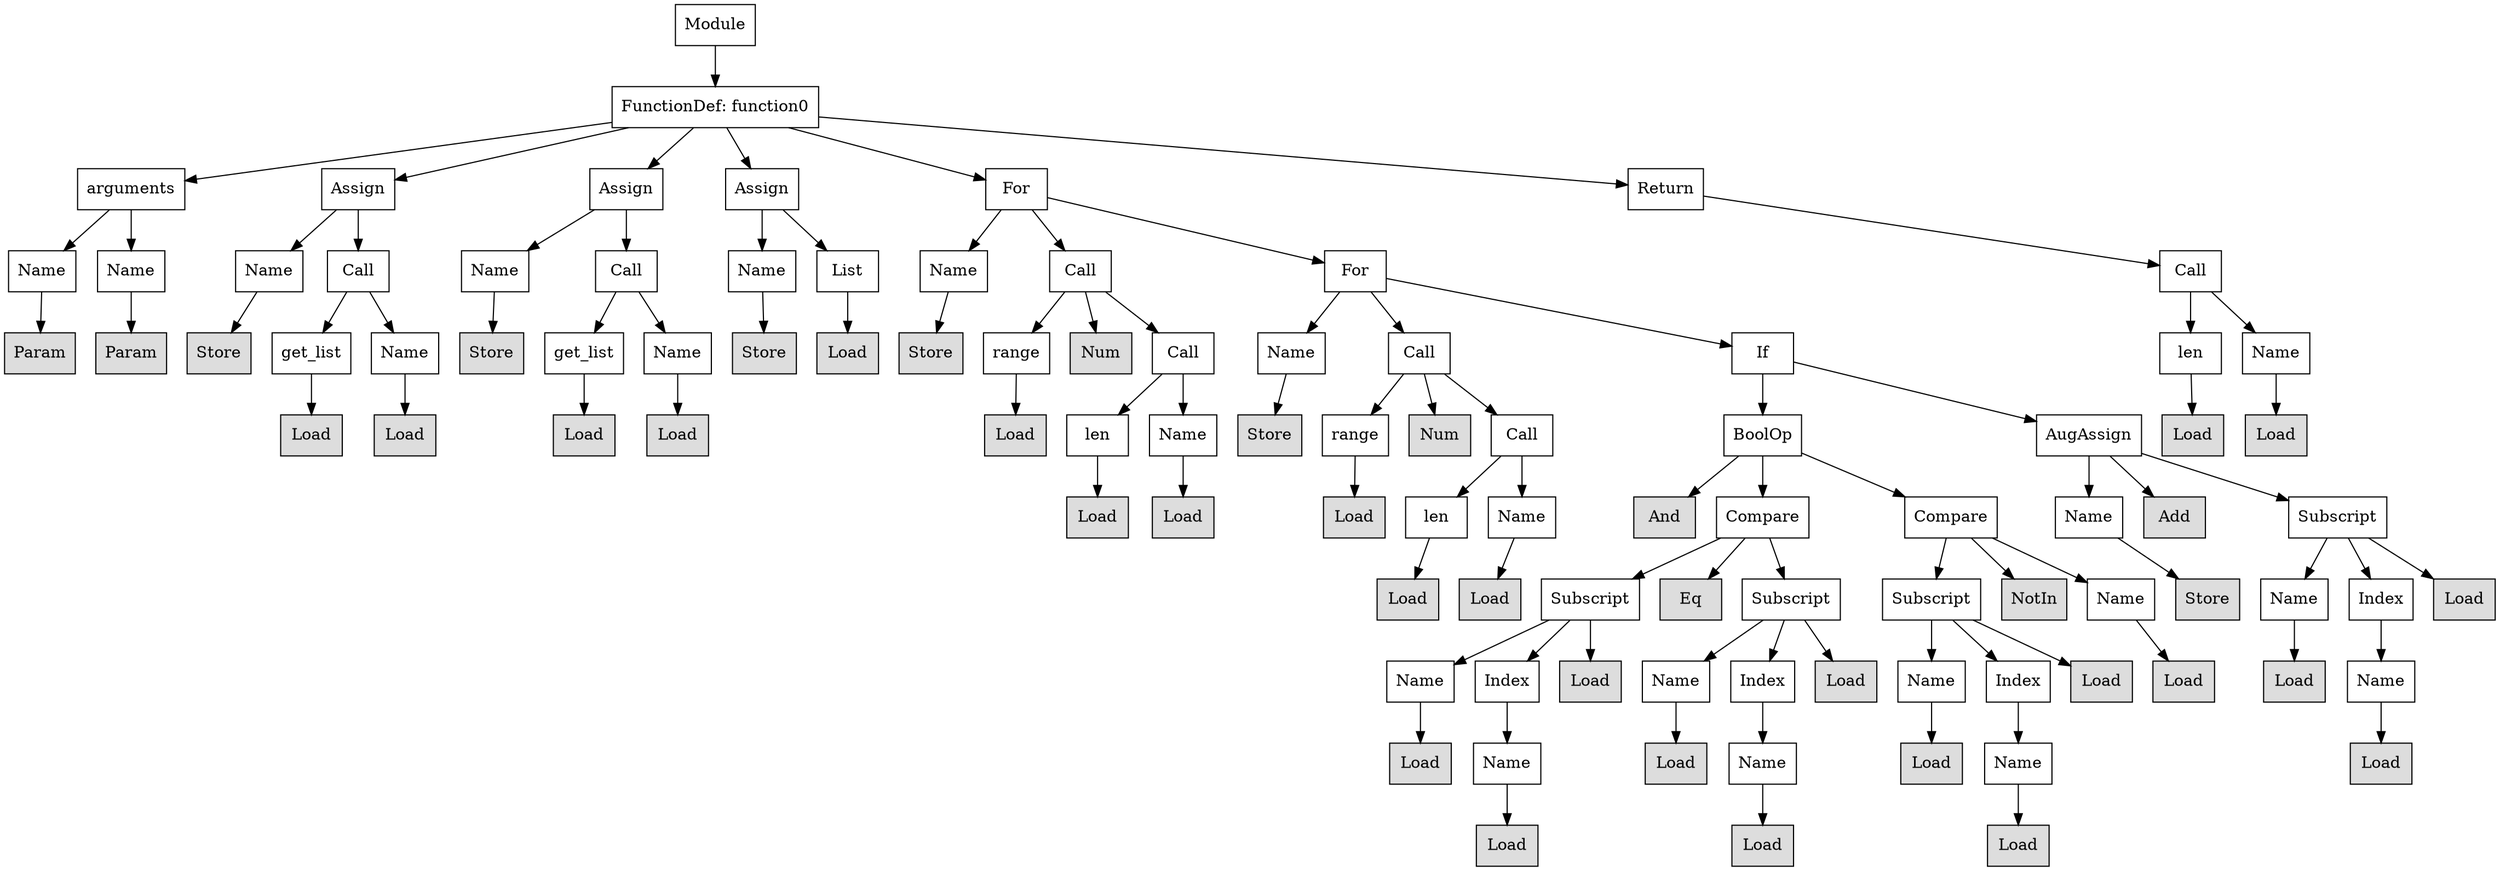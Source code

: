 digraph G {
n0 [shape=rect, label="Module"];
n1 [shape=rect, label="FunctionDef: function0"];
n2 [shape=rect, label="arguments"];
n3 [shape=rect, label="Assign"];
n4 [shape=rect, label="Assign"];
n5 [shape=rect, label="Assign"];
n6 [shape=rect, label="For"];
n7 [shape=rect, label="Return"];
n8 [shape=rect, label="Name"];
n9 [shape=rect, label="Name"];
n10 [shape=rect, label="Name"];
n11 [shape=rect, label="Call"];
n12 [shape=rect, label="Name"];
n13 [shape=rect, label="Call"];
n14 [shape=rect, label="Name"];
n15 [shape=rect, label="List"];
n16 [shape=rect, label="Name"];
n17 [shape=rect, label="Call"];
n18 [shape=rect, label="For"];
n19 [shape=rect, label="Call"];
n20 [shape=rect, label="Param" style="filled" fillcolor="#dddddd"];
n21 [shape=rect, label="Param" style="filled" fillcolor="#dddddd"];
n22 [shape=rect, label="Store" style="filled" fillcolor="#dddddd"];
n23 [shape=rect, label="get_list"];
n24 [shape=rect, label="Name"];
n25 [shape=rect, label="Store" style="filled" fillcolor="#dddddd"];
n26 [shape=rect, label="get_list"];
n27 [shape=rect, label="Name"];
n28 [shape=rect, label="Store" style="filled" fillcolor="#dddddd"];
n29 [shape=rect, label="Load" style="filled" fillcolor="#dddddd"];
n30 [shape=rect, label="Store" style="filled" fillcolor="#dddddd"];
n31 [shape=rect, label="range"];
n32 [shape=rect, label="Num" style="filled" fillcolor="#dddddd"];
n33 [shape=rect, label="Call"];
n34 [shape=rect, label="Name"];
n35 [shape=rect, label="Call"];
n36 [shape=rect, label="If"];
n37 [shape=rect, label="len"];
n38 [shape=rect, label="Name"];
n39 [shape=rect, label="Load" style="filled" fillcolor="#dddddd"];
n40 [shape=rect, label="Load" style="filled" fillcolor="#dddddd"];
n41 [shape=rect, label="Load" style="filled" fillcolor="#dddddd"];
n42 [shape=rect, label="Load" style="filled" fillcolor="#dddddd"];
n43 [shape=rect, label="Load" style="filled" fillcolor="#dddddd"];
n44 [shape=rect, label="len"];
n45 [shape=rect, label="Name"];
n46 [shape=rect, label="Store" style="filled" fillcolor="#dddddd"];
n47 [shape=rect, label="range"];
n48 [shape=rect, label="Num" style="filled" fillcolor="#dddddd"];
n49 [shape=rect, label="Call"];
n50 [shape=rect, label="BoolOp"];
n51 [shape=rect, label="AugAssign"];
n52 [shape=rect, label="Load" style="filled" fillcolor="#dddddd"];
n53 [shape=rect, label="Load" style="filled" fillcolor="#dddddd"];
n54 [shape=rect, label="Load" style="filled" fillcolor="#dddddd"];
n55 [shape=rect, label="Load" style="filled" fillcolor="#dddddd"];
n56 [shape=rect, label="Load" style="filled" fillcolor="#dddddd"];
n57 [shape=rect, label="len"];
n58 [shape=rect, label="Name"];
n59 [shape=rect, label="And" style="filled" fillcolor="#dddddd"];
n60 [shape=rect, label="Compare"];
n61 [shape=rect, label="Compare"];
n62 [shape=rect, label="Name"];
n63 [shape=rect, label="Add" style="filled" fillcolor="#dddddd"];
n64 [shape=rect, label="Subscript"];
n65 [shape=rect, label="Load" style="filled" fillcolor="#dddddd"];
n66 [shape=rect, label="Load" style="filled" fillcolor="#dddddd"];
n67 [shape=rect, label="Subscript"];
n68 [shape=rect, label="Eq" style="filled" fillcolor="#dddddd"];
n69 [shape=rect, label="Subscript"];
n70 [shape=rect, label="Subscript"];
n71 [shape=rect, label="NotIn" style="filled" fillcolor="#dddddd"];
n72 [shape=rect, label="Name"];
n73 [shape=rect, label="Store" style="filled" fillcolor="#dddddd"];
n74 [shape=rect, label="Name"];
n75 [shape=rect, label="Index"];
n76 [shape=rect, label="Load" style="filled" fillcolor="#dddddd"];
n77 [shape=rect, label="Name"];
n78 [shape=rect, label="Index"];
n79 [shape=rect, label="Load" style="filled" fillcolor="#dddddd"];
n80 [shape=rect, label="Name"];
n81 [shape=rect, label="Index"];
n82 [shape=rect, label="Load" style="filled" fillcolor="#dddddd"];
n83 [shape=rect, label="Name"];
n84 [shape=rect, label="Index"];
n85 [shape=rect, label="Load" style="filled" fillcolor="#dddddd"];
n86 [shape=rect, label="Load" style="filled" fillcolor="#dddddd"];
n87 [shape=rect, label="Load" style="filled" fillcolor="#dddddd"];
n88 [shape=rect, label="Name"];
n89 [shape=rect, label="Load" style="filled" fillcolor="#dddddd"];
n90 [shape=rect, label="Name"];
n91 [shape=rect, label="Load" style="filled" fillcolor="#dddddd"];
n92 [shape=rect, label="Name"];
n93 [shape=rect, label="Load" style="filled" fillcolor="#dddddd"];
n94 [shape=rect, label="Name"];
n95 [shape=rect, label="Load" style="filled" fillcolor="#dddddd"];
n96 [shape=rect, label="Load" style="filled" fillcolor="#dddddd"];
n97 [shape=rect, label="Load" style="filled" fillcolor="#dddddd"];
n98 [shape=rect, label="Load" style="filled" fillcolor="#dddddd"];
n0 -> n1;
n1 -> n2;
n1 -> n3;
n1 -> n4;
n1 -> n5;
n1 -> n6;
n1 -> n7;
n2 -> n8;
n2 -> n9;
n3 -> n10;
n3 -> n11;
n4 -> n12;
n4 -> n13;
n5 -> n14;
n5 -> n15;
n6 -> n16;
n6 -> n17;
n6 -> n18;
n7 -> n19;
n8 -> n20;
n9 -> n21;
n10 -> n22;
n11 -> n23;
n11 -> n24;
n12 -> n25;
n13 -> n26;
n13 -> n27;
n14 -> n28;
n15 -> n29;
n16 -> n30;
n17 -> n31;
n17 -> n32;
n17 -> n33;
n18 -> n34;
n18 -> n35;
n18 -> n36;
n19 -> n37;
n19 -> n38;
n23 -> n39;
n24 -> n40;
n26 -> n41;
n27 -> n42;
n31 -> n43;
n33 -> n44;
n33 -> n45;
n34 -> n46;
n35 -> n47;
n35 -> n48;
n35 -> n49;
n36 -> n50;
n36 -> n51;
n37 -> n52;
n38 -> n53;
n44 -> n54;
n45 -> n55;
n47 -> n56;
n49 -> n57;
n49 -> n58;
n50 -> n59;
n50 -> n60;
n50 -> n61;
n51 -> n62;
n51 -> n63;
n51 -> n64;
n57 -> n65;
n58 -> n66;
n60 -> n67;
n60 -> n68;
n60 -> n69;
n61 -> n70;
n61 -> n71;
n61 -> n72;
n62 -> n73;
n64 -> n74;
n64 -> n75;
n64 -> n76;
n67 -> n77;
n67 -> n78;
n67 -> n79;
n69 -> n80;
n69 -> n81;
n69 -> n82;
n70 -> n83;
n70 -> n84;
n70 -> n85;
n72 -> n86;
n74 -> n87;
n75 -> n88;
n77 -> n89;
n78 -> n90;
n80 -> n91;
n81 -> n92;
n83 -> n93;
n84 -> n94;
n88 -> n95;
n90 -> n96;
n92 -> n97;
n94 -> n98;
}
